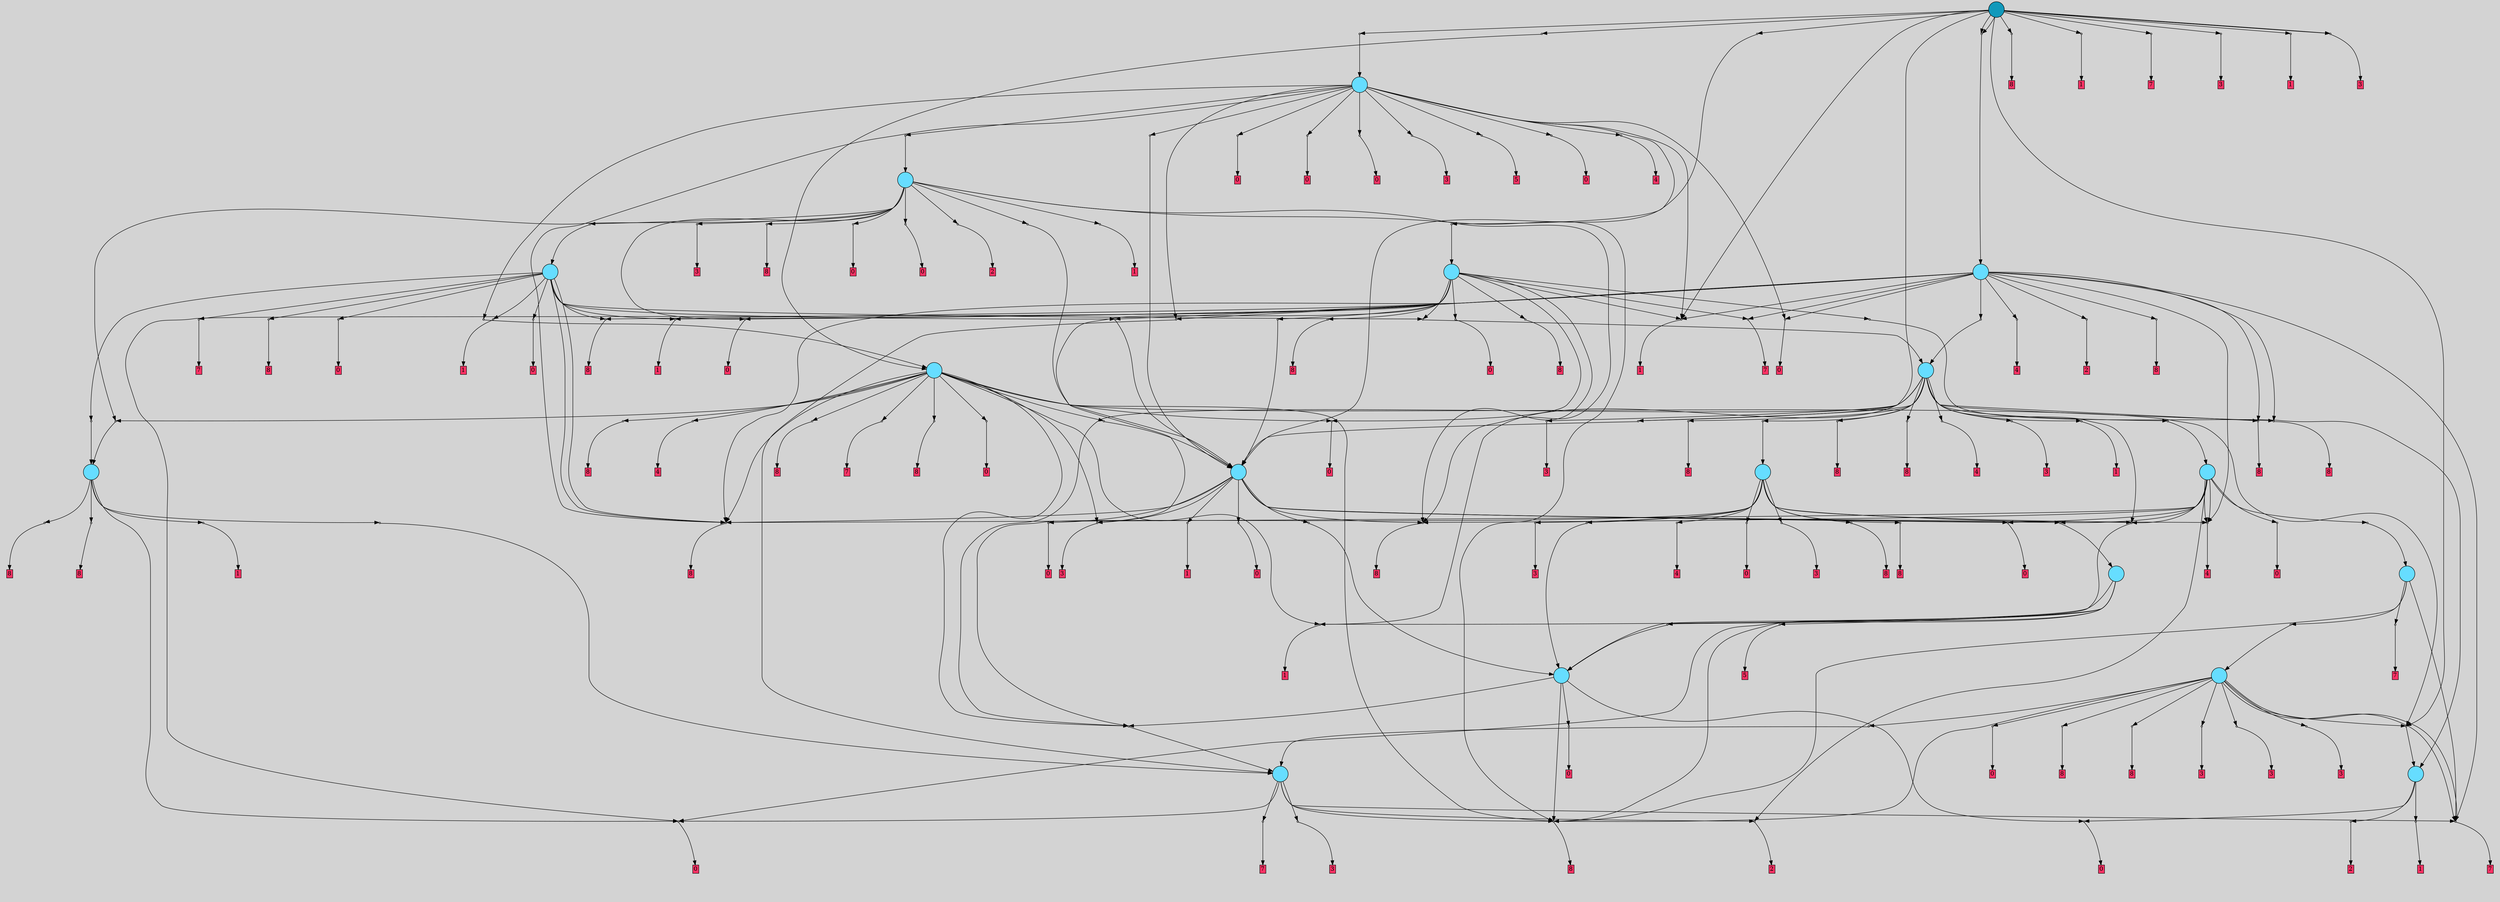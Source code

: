 // File exported with GEGELATI v1.3.1
// On the 2024-07-09 18:35:30
// With the MARL::MarlTPGGraphDotExporter
digraph{
	graph[pad = "0.212, 0.055" bgcolor = lightgray]
	node[shape=circle style = filled label = ""]
		T1 [fillcolor="#66ddff"]
		T22 [fillcolor="#66ddff"]
		T33 [fillcolor="#66ddff"]
		T37 [fillcolor="#66ddff"]
		T43 [fillcolor="#66ddff"]
		T48 [fillcolor="#66ddff"]
		T73 [fillcolor="#66ddff"]
		T82 [fillcolor="#66ddff"]
		T83 [fillcolor="#66ddff"]
		T89 [fillcolor="#66ddff"]
		T97 [fillcolor="#66ddff"]
		T110 [fillcolor="#66ddff"]
		T131 [fillcolor="#66ddff"]
		T141 [fillcolor="#66ddff"]
		T154 [fillcolor="#66ddff"]
		T157 [fillcolor="#66ddff"]
		T243 [fillcolor="#66ddff"]
		T278 [fillcolor="#1199bb"]
		P17124 [fillcolor="#cccccc" shape=point] //
		I17124 [shape=box style=invis label="2|3&2|7#1|4&#92;n1|5&4|2#0|3&#92;n4|5&2|3#2|3&#92;n7|1&3|3#3|2&#92;n6|5&3|2#4|4&#92;n5|0&1|3#4|0&#92;n7|2&4|7#1|2&#92;n"]
		P17124 -> I17124[style=invis]
		A11569 [fillcolor="#ff3366" shape=box margin=0.03 width=0 height=0 label="1"]
		T1 -> P17124 -> A11569
		P17125 [fillcolor="#cccccc" shape=point] //
		I17125 [shape=box style=invis label="0|2&2|4#3|5&#92;n0|7&2|0#1|5&#92;n6|2&4|0#0|5&#92;n0|2&1|2#1|4&#92;n4|5&0|4#0|6&#92;n5|7&3|2#4|7&#92;n0|7&4|0#3|2&#92;n"]
		P17125 -> I17125[style=invis]
		A11570 [fillcolor="#ff3366" shape=box margin=0.03 width=0 height=0 label="2"]
		T1 -> P17125 -> A11570
		P17126 [fillcolor="#cccccc" shape=point] //
		I17126 [shape=box style=invis label="1|2&3|2#1|2&#92;n4|5&3|6#2|3&#92;n6|7&2|6#0|4&#92;n"]
		P17126 -> I17126[style=invis]
		A11571 [fillcolor="#ff3366" shape=box margin=0.03 width=0 height=0 label="0"]
		T1 -> P17126 -> A11571
		P17127 [fillcolor="#cccccc" shape=point] //
		I17127 [shape=box style=invis label="2|0&2|7#2|2&#92;n1|5&3|7#0|2&#92;n4|6&3|7#1|6&#92;n"]
		P17127 -> I17127[style=invis]
		A11572 [fillcolor="#ff3366" shape=box margin=0.03 width=0 height=0 label="7"]
		T22 -> P17127 -> A11572
		P17128 [fillcolor="#cccccc" shape=point] //
		I17128 [shape=box style=invis label="1|5&3|7#0|2&#92;n2|0&2|7#2|2&#92;n3|2&0|6#4|6&#92;n4|6&3|7#1|6&#92;n"]
		P17128 -> I17128[style=invis]
		A11573 [fillcolor="#ff3366" shape=box margin=0.03 width=0 height=0 label="7"]
		T22 -> P17128 -> A11573
		P17129 [fillcolor="#cccccc" shape=point] //
		I17129 [shape=box style=invis label="0|2&2|5#2|4&#92;n4|4&1|4#4|0&#92;n7|1&2|2#0|6&#92;n8|1&1|3#4|1&#92;n2|1&1|1#3|6&#92;n6|2&1|5#3|1&#92;n"]
		P17129 -> I17129[style=invis]
		A11574 [fillcolor="#ff3366" shape=box margin=0.03 width=0 height=0 label="0"]
		T22 -> P17129 -> A11574
		P17130 [fillcolor="#cccccc" shape=point] //
		I17130 [shape=box style=invis label="1|0&3|4#1|1&#92;n"]
		P17130 -> I17130[style=invis]
		A11575 [fillcolor="#ff3366" shape=box margin=0.03 width=0 height=0 label="3"]
		T22 -> P17130 -> A11575
		P17131 [fillcolor="#cccccc" shape=point] //
		I17131 [shape=box style=invis label="7|0&2|1#4|2&#92;n5|7&2|0#1|5&#92;n3|1&0|5#3|6&#92;n5|4&2|7#1|1&#92;n3|1&1|4#4|5&#92;n8|1&2|4#2|7&#92;n1|2&0|7#0|4&#92;n"]
		P17131 -> I17131[style=invis]
		A11576 [fillcolor="#ff3366" shape=box margin=0.03 width=0 height=0 label="2"]
		T22 -> P17131 -> A11576
		P17132 [fillcolor="#cccccc" shape=point] //
		I17132 [shape=box style=invis label="2|4&3|2#2|4&#92;n2|6&2|5#1|7&#92;n0|1&3|5#3|7&#92;n7|5&1|3#0|4&#92;n8|3&2|4#0|2&#92;n8|0&4|7#2|6&#92;n2|4&0|2#4|5&#92;n4|0&4|2#3|0&#92;n0|0&0|3#4|1&#92;n"]
		P17132 -> I17132[style=invis]
		A11577 [fillcolor="#ff3366" shape=box margin=0.03 width=0 height=0 label="8"]
		T22 -> P17132 -> A11577
		T33 -> P17127
		P17133 [fillcolor="#cccccc" shape=point] //
		I17133 [shape=box style=invis label="0|0&3|4#2|1&#92;n6|1&3|1#3|2&#92;n6|3&1|7#3|7&#92;n"]
		P17133 -> I17133[style=invis]
		A11578 [fillcolor="#ff3366" shape=box margin=0.03 width=0 height=0 label="0"]
		T33 -> P17133 -> A11578
		P17134 [fillcolor="#cccccc" shape=point] //
		I17134 [shape=box style=invis label="2|4&3|2#2|4&#92;n2|6&2|5#1|7&#92;n3|5&1|2#1|7&#92;n8|3&2|4#0|2&#92;n8|0&4|7#2|6&#92;n7|5&1|3#0|4&#92;n2|4&0|2#4|5&#92;n4|0&4|2#3|0&#92;n0|0&1|3#4|1&#92;n"]
		P17134 -> I17134[style=invis]
		A11579 [fillcolor="#ff3366" shape=box margin=0.03 width=0 height=0 label="8"]
		T33 -> P17134 -> A11579
		P17135 [fillcolor="#cccccc" shape=point] //
		I17135 [shape=box style=invis label="2|4&3|2#2|4&#92;n2|6&2|5#1|7&#92;n3|0&0|4#4|5&#92;n0|1&3|5#3|7&#92;n2|4&0|2#4|5&#92;n4|7&3|4#2|3&#92;n8|0&4|7#2|6&#92;n4|0&4|2#3|0&#92;n6|3&2|4#0|2&#92;n"]
		P17135 -> I17135[style=invis]
		A11580 [fillcolor="#ff3366" shape=box margin=0.03 width=0 height=0 label="8"]
		T33 -> P17135 -> A11580
		P17136 [fillcolor="#cccccc" shape=point] //
		I17136 [shape=box style=invis label="0|7&3|0#4|5&#92;n8|1&1|7#3|6&#92;n4|5&2|4#1|7&#92;n5|2&2|2#2|7&#92;n1|3&0|1#2|5&#92;n7|2&3|7#4|2&#92;n3|5&4|3#2|2&#92;n1|1&2|3#2|4&#92;n7|0&2|6#2|1&#92;n"]
		P17136 -> I17136[style=invis]
		A11581 [fillcolor="#ff3366" shape=box margin=0.03 width=0 height=0 label="3"]
		T33 -> P17136 -> A11581
		T33 -> P17132
		P17137 [fillcolor="#cccccc" shape=point] //
		I17137 [shape=box style=invis label="6|1&0|4#0|6&#92;n4|0&4|6#2|3&#92;n"]
		P17137 -> I17137[style=invis]
		T33 -> P17137 -> T22
		P17138 [fillcolor="#cccccc" shape=point] //
		I17138 [shape=box style=invis label="3|5&3|4#3|7&#92;n5|0&3|1#2|5&#92;n3|4&0|1#1|1&#92;n7|7&2|4#2|4&#92;n"]
		P17138 -> I17138[style=invis]
		A11582 [fillcolor="#ff3366" shape=box margin=0.03 width=0 height=0 label="3"]
		T33 -> P17138 -> A11582
		P17139 [fillcolor="#cccccc" shape=point] //
		I17139 [shape=box style=invis label="1|0&3|4#2|1&#92;n"]
		P17139 -> I17139[style=invis]
		A11583 [fillcolor="#ff3366" shape=box margin=0.03 width=0 height=0 label="3"]
		T33 -> P17139 -> A11583
		T33 -> P17127
		P17140 [fillcolor="#cccccc" shape=point] //
		I17140 [shape=box style=invis label="0|0&2|2#2|7&#92;n"]
		P17140 -> I17140[style=invis]
		T33 -> P17140 -> T1
		P17141 [fillcolor="#cccccc" shape=point] //
		I17141 [shape=box style=invis label="2|5&4|0#2|0&#92;n"]
		P17141 -> I17141[style=invis]
		A11584 [fillcolor="#ff3366" shape=box margin=0.03 width=0 height=0 label="7"]
		T37 -> P17141 -> A11584
		P17142 [fillcolor="#cccccc" shape=point] //
		I17142 [shape=box style=invis label="3|4&4|3#1|4&#92;n1|0&0|3#1|2&#92;n3|4&4|3#2|1&#92;n"]
		P17142 -> I17142[style=invis]
		T37 -> P17142 -> T33
		T37 -> P17127
		T37 -> P17132
		P17143 [fillcolor="#cccccc" shape=point] //
		I17143 [shape=box style=invis label="5|6&3|3#3|1&#92;n6|0&4|4#4|7&#92;n"]
		P17143 -> I17143[style=invis]
		A11585 [fillcolor="#ff3366" shape=box margin=0.03 width=0 height=0 label="0"]
		T43 -> P17143 -> A11585
		T43 -> P17132
		T43 -> P17126
		P17144 [fillcolor="#cccccc" shape=point] //
		I17144 [shape=box style=invis label="2|0&4|6#2|3&#92;n6|1&0|4#0|6&#92;n"]
		P17144 -> I17144[style=invis]
		T43 -> P17144 -> T22
		T48 -> P17129
		P17145 [fillcolor="#cccccc" shape=point] //
		I17145 [shape=box style=invis label="2|6&2|5#1|7&#92;n2|4&3|2#2|4&#92;n0|1&3|5#3|7&#92;n8|4&2|4#1|1&#92;n8|3&2|4#0|2&#92;n7|5&1|3#0|4&#92;n8|0&4|7#2|6&#92;n7|4&0|2#4|3&#92;n4|0&4|2#3|0&#92;n0|0&0|3#4|1&#92;n"]
		P17145 -> I17145[style=invis]
		A11586 [fillcolor="#ff3366" shape=box margin=0.03 width=0 height=0 label="1"]
		T48 -> P17145 -> A11586
		P17146 [fillcolor="#cccccc" shape=point] //
		I17146 [shape=box style=invis label="6|1&0|4#0|6&#92;n2|0&4|6#2|3&#92;n3|7&3|6#1|5&#92;n"]
		P17146 -> I17146[style=invis]
		T48 -> P17146 -> T22
		P17147 [fillcolor="#cccccc" shape=point] //
		I17147 [shape=box style=invis label="2|4&3|2#2|4&#92;n2|6&0|5#1|7&#92;n0|1&3|5#3|7&#92;n8|3&2|4#0|2&#92;n4|0&4|2#3|0&#92;n7|3&1|0#0|2&#92;n2|4&0|2#4|5&#92;n8|0&4|7#2|6&#92;n0|0&0|3#4|1&#92;n"]
		P17147 -> I17147[style=invis]
		A11587 [fillcolor="#ff3366" shape=box margin=0.03 width=0 height=0 label="8"]
		T48 -> P17147 -> A11587
		P17148 [fillcolor="#cccccc" shape=point] //
		I17148 [shape=box style=invis label="8|3&2|4#0|6&#92;n0|1&3|5#3|7&#92;n7|5&1|3#0|4&#92;n2|6&2|5#1|7&#92;n8|0&4|7#2|6&#92;n2|4&0|2#4|5&#92;n4|0&4|2#3|0&#92;n0|0&0|3#4|1&#92;n"]
		P17148 -> I17148[style=invis]
		A11588 [fillcolor="#ff3366" shape=box margin=0.03 width=0 height=0 label="8"]
		T48 -> P17148 -> A11588
		T73 -> P17129
		P17149 [fillcolor="#cccccc" shape=point] //
		I17149 [shape=box style=invis label="2|4&3|2#2|4&#92;n2|6&2|5#1|7&#92;n0|1&3|5#3|7&#92;n8|4&2|4#1|1&#92;n8|3&2|4#0|2&#92;n7|5&1|3#0|4&#92;n8|0&4|7#2|6&#92;n7|4&0|2#4|5&#92;n4|0&4|2#3|0&#92;n0|0&0|3#4|1&#92;n"]
		P17149 -> I17149[style=invis]
		A11589 [fillcolor="#ff3366" shape=box margin=0.03 width=0 height=0 label="1"]
		T73 -> P17149 -> A11589
		P17150 [fillcolor="#cccccc" shape=point] //
		I17150 [shape=box style=invis label="0|5&4|0#3|6&#92;n8|1&0|1#2|4&#92;n0|5&2|2#2|0&#92;n"]
		P17150 -> I17150[style=invis]
		A11590 [fillcolor="#ff3366" shape=box margin=0.03 width=0 height=0 label="5"]
		T73 -> P17150 -> A11590
		P17151 [fillcolor="#cccccc" shape=point] //
		I17151 [shape=box style=invis label="0|4&4|3#1|4&#92;n2|6&0|6#2|0&#92;n7|1&4|1#2|4&#92;n1|0&0|3#2|2&#92;n"]
		P17151 -> I17151[style=invis]
		T73 -> P17151 -> T43
		T73 -> P17132
		P17152 [fillcolor="#cccccc" shape=point] //
		I17152 [shape=box style=invis label="0|0&0|3#3|2&#92;n0|4&4|3#1|4&#92;n"]
		P17152 -> I17152[style=invis]
		T82 -> P17152 -> T43
		P17153 [fillcolor="#cccccc" shape=point] //
		I17153 [shape=box style=invis label="0|0&1|7#2|7&#92;n"]
		P17153 -> I17153[style=invis]
		A11591 [fillcolor="#ff3366" shape=box margin=0.03 width=0 height=0 label="3"]
		T82 -> P17153 -> A11591
		P17154 [fillcolor="#cccccc" shape=point] //
		I17154 [shape=box style=invis label="8|0&4|7#2|6&#92;n0|1&3|5#3|7&#92;n7|5&1|3#0|4&#92;n8|3&2|4#0|4&#92;n2|4&0|2#4|5&#92;n2|6&2|5#1|7&#92;n4|0&4|2#3|0&#92;n"]
		P17154 -> I17154[style=invis]
		A11592 [fillcolor="#ff3366" shape=box margin=0.03 width=0 height=0 label="1"]
		T82 -> P17154 -> A11592
		P17155 [fillcolor="#cccccc" shape=point] //
		I17155 [shape=box style=invis label="5|7&3|5#0|5&#92;n0|6&0|4#1|4&#92;n2|5&2|5#4|7&#92;n7|1&2|5#4|6&#92;n5|4&0|0#2|4&#92;n0|5&2|0#4|7&#92;n"]
		P17155 -> I17155[style=invis]
		A11593 [fillcolor="#ff3366" shape=box margin=0.03 width=0 height=0 label="4"]
		T82 -> P17155 -> A11593
		P17156 [fillcolor="#cccccc" shape=point] //
		I17156 [shape=box style=invis label="2|4&3|2#2|4&#92;n8|0&0|3#4|1&#92;n8|3&2|4#0|2&#92;n7|5&1|3#0|1&#92;n0|1&3|5#3|7&#92;n8|0&4|7#2|6&#92;n4|4&3|3#2|2&#92;n2|4&0|2#4|5&#92;n2|6&2|5#1|7&#92;n"]
		P17156 -> I17156[style=invis]
		T82 -> P17156 -> T73
		P17157 [fillcolor="#cccccc" shape=point] //
		I17157 [shape=box style=invis label="2|4&3|2#2|4&#92;n2|6&2|5#1|7&#92;n8|3&2|4#0|2&#92;n7|5&1|3#0|4&#92;n0|1&3|5#3|7&#92;n2|4&0|2#4|5&#92;n8|0&4|7#2|6&#92;n4|2&4|2#3|0&#92;n8|0&0|3#4|1&#92;n"]
		P17157 -> I17157[style=invis]
		A11594 [fillcolor="#ff3366" shape=box margin=0.03 width=0 height=0 label="8"]
		T82 -> P17157 -> A11594
		P17158 [fillcolor="#cccccc" shape=point] //
		I17158 [shape=box style=invis label="7|0&0|7#3|5&#92;n7|2&2|4#3|5&#92;n"]
		P17158 -> I17158[style=invis]
		A11595 [fillcolor="#ff3366" shape=box margin=0.03 width=0 height=0 label="0"]
		T82 -> P17158 -> A11595
		P17159 [fillcolor="#cccccc" shape=point] //
		I17159 [shape=box style=invis label="6|1&3|2#4|7&#92;n6|3&2|5#4|4&#92;n6|1&1|4#1|0&#92;n7|0&2|0#2|1&#92;n"]
		P17159 -> I17159[style=invis]
		A11596 [fillcolor="#ff3366" shape=box margin=0.03 width=0 height=0 label="0"]
		T82 -> P17159 -> A11596
		P17160 [fillcolor="#cccccc" shape=point] //
		I17160 [shape=box style=invis label="2|4&3|2#2|4&#92;n2|6&2|5#1|7&#92;n8|3&2|4#0|2&#92;n7|5&1|3#0|4&#92;n0|1&3|5#3|7&#92;n8|0&4|7#2|6&#92;n4|4&3|3#2|2&#92;n2|4&0|2#4|5&#92;n4|0&4|2#3|0&#92;n8|0&0|3#4|1&#92;n"]
		P17160 -> I17160[style=invis]
		A11597 [fillcolor="#ff3366" shape=box margin=0.03 width=0 height=0 label="8"]
		T82 -> P17160 -> A11597
		P17161 [fillcolor="#cccccc" shape=point] //
		I17161 [shape=box style=invis label="2|3&4|1#4|6&#92;n4|2&3|6#1|5&#92;n3|3&3|4#1|0&#92;n0|1&1|3#0|2&#92;n4|0&3|4#2|3&#92;n"]
		P17161 -> I17161[style=invis]
		A11598 [fillcolor="#ff3366" shape=box margin=0.03 width=0 height=0 label="0"]
		T82 -> P17161 -> A11598
		P17162 [fillcolor="#cccccc" shape=point] //
		I17162 [shape=box style=invis label="0|4&4|3#1|4&#92;n7|1&4|1#2|4&#92;n1|0&0|3#3|2&#92;n"]
		P17162 -> I17162[style=invis]
		T83 -> P17162 -> T43
		T83 -> P17160
		T83 -> P17155
		T83 -> P17155
		T83 -> P17156
		T83 -> P17157
		P17163 [fillcolor="#cccccc" shape=point] //
		I17163 [shape=box style=invis label="0|2&0|1#0|4&#92;n5|0&2|2#0|0&#92;n"]
		P17163 -> I17163[style=invis]
		A11599 [fillcolor="#ff3366" shape=box margin=0.03 width=0 height=0 label="0"]
		T83 -> P17163 -> A11599
		T83 -> P17159
		P17164 [fillcolor="#cccccc" shape=point] //
		I17164 [shape=box style=invis label="2|4&3|2#2|4&#92;n8|0&4|7#2|6&#92;n3|0&0|4#4|5&#92;n0|1&3|5#3|3&#92;n2|4&0|2#4|5&#92;n4|7&3|4#2|3&#92;n2|6&2|5#1|7&#92;n4|0&4|2#3|0&#92;n6|3&2|4#0|2&#92;n"]
		P17164 -> I17164[style=invis]
		T83 -> P17164 -> T37
		T83 -> P17131
		P17165 [fillcolor="#cccccc" shape=point] //
		I17165 [shape=box style=invis label="1|0&0|3#3|2&#92;n1|1&4|1#2|4&#92;n0|4&4|3#1|4&#92;n"]
		P17165 -> I17165[style=invis]
		T89 -> P17165 -> T43
		P17166 [fillcolor="#cccccc" shape=point] //
		I17166 [shape=box style=invis label="2|4&3|2#2|4&#92;n2|6&2|5#1|7&#92;n8|3&1|4#0|2&#92;n7|5&1|3#0|4&#92;n0|1&3|5#3|7&#92;n2|4&0|2#4|5&#92;n4|4&3|3#2|2&#92;n8|0&4|7#2|6&#92;n4|0&4|2#3|0&#92;n"]
		P17166 -> I17166[style=invis]
		A11600 [fillcolor="#ff3366" shape=box margin=0.03 width=0 height=0 label="8"]
		T89 -> P17166 -> A11600
		P17167 [fillcolor="#cccccc" shape=point] //
		I17167 [shape=box style=invis label="7|7&2|0#0|3&#92;n7|4&3|5#3|3&#92;n4|7&1|5#3|5&#92;n2|0&2|5#0|4&#92;n1|2&1|2#2|4&#92;n7|6&4|7#3|3&#92;n"]
		P17167 -> I17167[style=invis]
		A11601 [fillcolor="#ff3366" shape=box margin=0.03 width=0 height=0 label="3"]
		T89 -> P17167 -> A11601
		P17168 [fillcolor="#cccccc" shape=point] //
		I17168 [shape=box style=invis label="5|4&0|0#2|4&#92;n0|6&0|4#1|4&#92;n2|5&2|5#4|7&#92;n3|7&3|7#1|4&#92;n5|0&3|5#0|5&#92;n0|5&2|0#4|7&#92;n"]
		P17168 -> I17168[style=invis]
		A11602 [fillcolor="#ff3366" shape=box margin=0.03 width=0 height=0 label="4"]
		T89 -> P17168 -> A11602
		P17169 [fillcolor="#cccccc" shape=point] //
		I17169 [shape=box style=invis label="8|0&0|1#4|6&#92;n8|3&2|0#2|7&#92;n6|4&1|1#4|3&#92;n"]
		P17169 -> I17169[style=invis]
		A11603 [fillcolor="#ff3366" shape=box margin=0.03 width=0 height=0 label="0"]
		T89 -> P17169 -> A11603
		T89 -> P17162
		T89 -> P17144
		P17170 [fillcolor="#cccccc" shape=point] //
		I17170 [shape=box style=invis label="0|2&2|5#2|4&#92;n8|1&1|3#4|1&#92;n8|4&2|7#1|5&#92;n1|1&4|4#3|4&#92;n3|0&3|7#2|7&#92;n1|2&1|5#3|1&#92;n"]
		P17170 -> I17170[style=invis]
		A11604 [fillcolor="#ff3366" shape=box margin=0.03 width=0 height=0 label="3"]
		T89 -> P17170 -> A11604
		T89 -> P17156
		P17171 [fillcolor="#cccccc" shape=point] //
		I17171 [shape=box style=invis label="2|4&3|2#2|4&#92;n2|6&2|5#1|7&#92;n8|3&2|4#0|2&#92;n0|1&3|7#4|6&#92;n2|4&0|2#4|5&#92;n8|0&1|7#2|6&#92;n4|4&3|3#2|2&#92;n0|1&3|5#3|7&#92;n4|0&4|2#3|0&#92;n8|0&0|3#4|1&#92;n"]
		P17171 -> I17171[style=invis]
		A11605 [fillcolor="#ff3366" shape=box margin=0.03 width=0 height=0 label="8"]
		T89 -> P17171 -> A11605
		T97 -> P17160
		T97 -> P17153
		P17172 [fillcolor="#cccccc" shape=point] //
		I17172 [shape=box style=invis label="2|4&0|2#4|5&#92;n8|6&3|3#1|5&#92;n2|6&2|5#1|0&#92;n7|5&1|3#0|4&#92;n0|1&3|5#3|7&#92;n8|0&4|7#2|6&#92;n4|0&4|2#3|0&#92;n0|0&0|3#4|2&#92;n"]
		P17172 -> I17172[style=invis]
		A11606 [fillcolor="#ff3366" shape=box margin=0.03 width=0 height=0 label="8"]
		T97 -> P17172 -> A11606
		P17173 [fillcolor="#cccccc" shape=point] //
		I17173 [shape=box style=invis label="7|7&2|5#4|6&#92;n1|0&0|4#1|6&#92;n5|4&0|0#2|4&#92;n"]
		P17173 -> I17173[style=invis]
		A11607 [fillcolor="#ff3366" shape=box margin=0.03 width=0 height=0 label="7"]
		T97 -> P17173 -> A11607
		P17174 [fillcolor="#cccccc" shape=point] //
		I17174 [shape=box style=invis label="2|4&3|3#2|4&#92;n2|6&2|5#1|7&#92;n7|4&3|1#3|5&#92;n8|3&2|4#0|2&#92;n0|1&3|5#3|7&#92;n7|5&1|3#0|4&#92;n2|4&0|2#4|5&#92;n8|0&4|7#2|6&#92;n4|2&4|2#3|0&#92;n8|0&0|3#4|1&#92;n"]
		P17174 -> I17174[style=invis]
		A11608 [fillcolor="#ff3366" shape=box margin=0.03 width=0 height=0 label="8"]
		T97 -> P17174 -> A11608
		P17175 [fillcolor="#cccccc" shape=point] //
		I17175 [shape=box style=invis label="5|6&0|7#4|7&#92;n5|0&4|2#0|6&#92;n5|0&3|3#4|7&#92;n3|2&4|6#4|7&#92;n"]
		P17175 -> I17175[style=invis]
		A11609 [fillcolor="#ff3366" shape=box margin=0.03 width=0 height=0 label="0"]
		T97 -> P17175 -> A11609
		P17176 [fillcolor="#cccccc" shape=point] //
		I17176 [shape=box style=invis label="7|0&2|0#2|1&#92;n6|3&2|5#4|4&#92;n6|1&1|4#1|0&#92;n6|1&3|2#4|7&#92;n5|7&0|0#3|7&#92;n"]
		P17176 -> I17176[style=invis]
		A11610 [fillcolor="#ff3366" shape=box margin=0.03 width=0 height=0 label="0"]
		T97 -> P17176 -> A11610
		P17177 [fillcolor="#cccccc" shape=point] //
		I17177 [shape=box style=invis label="2|4&3|2#2|4&#92;n4|7&3|7#2|7&#92;n4|0&4|2#3|0&#92;n8|0&4|7#2|6&#92;n8|3&3|7#0|2&#92;n8|4&2|5#3|1&#92;n2|6&2|5#1|7&#92;n0|0&0|3#4|1&#92;n"]
		P17177 -> I17177[style=invis]
		T97 -> P17177 -> T82
		P17178 [fillcolor="#cccccc" shape=point] //
		I17178 [shape=box style=invis label="8|5&2|0#0|7&#92;n2|4&3|2#2|0&#92;n0|1&3|7#2|7&#92;n8|5&4|7#2|6&#92;n8|3&2|6#0|2&#92;n8|0&0|0#0|2&#92;n6|7&3|5#0|2&#92;n4|0&4|2#3|0&#92;n7|5&1|3#0|7&#92;n"]
		P17178 -> I17178[style=invis]
		A11611 [fillcolor="#ff3366" shape=box margin=0.03 width=0 height=0 label="8"]
		T97 -> P17178 -> A11611
		P17179 [fillcolor="#cccccc" shape=point] //
		I17179 [shape=box style=invis label="5|7&3|5#0|5&#92;n0|6&0|4#1|4&#92;n0|0&2|7#3|1&#92;n2|5&2|5#4|7&#92;n0|5&2|0#4|7&#92;n5|4&0|0#2|4&#92;n7|1&2|5#4|6&#92;n"]
		P17179 -> I17179[style=invis]
		A11612 [fillcolor="#ff3366" shape=box margin=0.03 width=0 height=0 label="4"]
		T97 -> P17179 -> A11612
		T97 -> P17132
		T97 -> P17149
		P17180 [fillcolor="#cccccc" shape=point] //
		I17180 [shape=box style=invis label="0|6&4|4#0|0&#92;n6|0&2|1#2|4&#92;n5|3&3|5#0|5&#92;n6|7&3|1#1|3&#92;n0|6&0|4#1|2&#92;n7|6&2|5#4|6&#92;n5|4&0|0#2|4&#92;n"]
		P17180 -> I17180[style=invis]
		T97 -> P17180 -> T48
		T97 -> P17144
		T97 -> P17140
		P17181 [fillcolor="#cccccc" shape=point] //
		I17181 [shape=box style=invis label="2|6&2|5#1|7&#92;n2|2&1|3#2|6&#92;n8|3&2|4#0|2&#92;n3|0&4|7#2|6&#92;n0|1&3|5#3|7&#92;n7|3&1|3#0|4&#92;n4|4&3|3#2|2&#92;n2|4&3|2#2|4&#92;n8|0&0|3#4|1&#92;n"]
		P17181 -> I17181[style=invis]
		A11613 [fillcolor="#ff3366" shape=box margin=0.03 width=0 height=0 label="8"]
		T110 -> P17181 -> A11613
		P17182 [fillcolor="#cccccc" shape=point] //
		I17182 [shape=box style=invis label="7|0&1|7#2|7&#92;n"]
		P17182 -> I17182[style=invis]
		A11614 [fillcolor="#ff3366" shape=box margin=0.03 width=0 height=0 label="3"]
		T110 -> P17182 -> A11614
		P17183 [fillcolor="#cccccc" shape=point] //
		I17183 [shape=box style=invis label="2|4&0|2#4|5&#92;n0|1&3|5#3|7&#92;n7|5&1|3#0|4&#92;n8|2&2|4#0|2&#92;n2|6&2|5#1|7&#92;n8|0&4|7#2|6&#92;n4|0&4|2#3|0&#92;n0|0&0|3#4|2&#92;n"]
		P17183 -> I17183[style=invis]
		A11615 [fillcolor="#ff3366" shape=box margin=0.03 width=0 height=0 label="8"]
		T110 -> P17183 -> A11615
		P17184 [fillcolor="#cccccc" shape=point] //
		I17184 [shape=box style=invis label="2|4&3|2#2|4&#92;n4|7&3|7#2|7&#92;n4|0&4|2#3|0&#92;n8|3&3|7#0|2&#92;n7|6&1|3#0|4&#92;n8|0&4|7#2|6&#92;n8|4&4|5#3|1&#92;n2|6&2|5#1|7&#92;n0|0&0|3#4|1&#92;n"]
		P17184 -> I17184[style=invis]
		T110 -> P17184 -> T82
		P17185 [fillcolor="#cccccc" shape=point] //
		I17185 [shape=box style=invis label="8|5&2|0#0|7&#92;n0|1&3|7#2|7&#92;n2|4&3|2#2|0&#92;n0|2&1|1#1|3&#92;n8|5&4|7#2|6&#92;n8|3&2|6#0|2&#92;n8|0&0|0#0|2&#92;n6|7&3|5#0|2&#92;n4|3&4|2#3|0&#92;n7|5&1|3#0|7&#92;n"]
		P17185 -> I17185[style=invis]
		A11616 [fillcolor="#ff3366" shape=box margin=0.03 width=0 height=0 label="8"]
		T110 -> P17185 -> A11616
		P17186 [fillcolor="#cccccc" shape=point] //
		I17186 [shape=box style=invis label="5|7&3|5#0|5&#92;n0|6&0|4#1|4&#92;n0|0&1|7#3|1&#92;n7|1&2|5#4|6&#92;n0|5&2|0#4|7&#92;n5|4&0|0#2|4&#92;n2|5&2|5#4|7&#92;n"]
		P17186 -> I17186[style=invis]
		T110 -> P17186 -> T89
		P17187 [fillcolor="#cccccc" shape=point] //
		I17187 [shape=box style=invis label="2|4&3|2#2|4&#92;n0|1&3|5#3|7&#92;n8|3&0|4#0|2&#92;n8|0&4|7#2|6&#92;n7|4&4|1#0|1&#92;n2|4&0|2#4|5&#92;n7|5&1|3#0|4&#92;n4|0&4|2#3|0&#92;n1|4&2|0#0|0&#92;n0|0&0|3#4|1&#92;n"]
		P17187 -> I17187[style=invis]
		A11617 [fillcolor="#ff3366" shape=box margin=0.03 width=0 height=0 label="8"]
		T110 -> P17187 -> A11617
		T110 -> P17149
		P17188 [fillcolor="#cccccc" shape=point] //
		I17188 [shape=box style=invis label="0|6&4|4#0|0&#92;n6|0&2|1#2|4&#92;n5|3&3|5#0|5&#92;n0|6&0|4#1|2&#92;n7|6&2|5#4|6&#92;n5|4&0|0#2|4&#92;n"]
		P17188 -> I17188[style=invis]
		T110 -> P17188 -> T83
		P17189 [fillcolor="#cccccc" shape=point] //
		I17189 [shape=box style=invis label="0|2&4|6#3|3&#92;n5|4&2|1#1|3&#92;n0|4&3|5#3|7&#92;n4|0&2|6#2|2&#92;n8|3&2|0#2|1&#92;n0|6&0|6#0|2&#92;n3|2&0|2#4|5&#92;n5|6&0|5#3|1&#92;n5|1&2|4#0|6&#92;n"]
		P17189 -> I17189[style=invis]
		A11618 [fillcolor="#ff3366" shape=box margin=0.03 width=0 height=0 label="8"]
		T110 -> P17189 -> A11618
		T110 -> P17144
		P17190 [fillcolor="#cccccc" shape=point] //
		I17190 [shape=box style=invis label="0|6&0|4#1|4&#92;n2|0&1|4#4|3&#92;n8|1&2|7#2|5&#92;n5|7&0|6#3|5&#92;n"]
		P17190 -> I17190[style=invis]
		A11619 [fillcolor="#ff3366" shape=box margin=0.03 width=0 height=0 label="4"]
		T110 -> P17190 -> A11619
		P17191 [fillcolor="#cccccc" shape=point] //
		I17191 [shape=box style=invis label="1|2&1|2#2|4&#92;n0|0&3|3#4|2&#92;n7|4&3|5#3|3&#92;n7|6&4|7#3|3&#92;n2|7&2|0#0|3&#92;n4|7&1|5#3|5&#92;n"]
		P17191 -> I17191[style=invis]
		A11620 [fillcolor="#ff3366" shape=box margin=0.03 width=0 height=0 label="3"]
		T110 -> P17191 -> A11620
		T110 -> P17162
		P17192 [fillcolor="#cccccc" shape=point] //
		I17192 [shape=box style=invis label="5|4&0|2#2|4&#92;n1|0&0|4#1|6&#92;n"]
		P17192 -> I17192[style=invis]
		A11621 [fillcolor="#ff3366" shape=box margin=0.03 width=0 height=0 label="1"]
		T110 -> P17192 -> A11621
		T131 -> P17160
		P17193 [fillcolor="#cccccc" shape=point] //
		I17193 [shape=box style=invis label="4|0&4|2#3|0&#92;n0|0&0|3#4|2&#92;n2|6&0|5#1|0&#92;n7|5&1|3#0|4&#92;n0|1&3|5#3|7&#92;n2|0&4|7#2|6&#92;n2|4&0|2#4|5&#92;n3|4&1|6#0|6&#92;n"]
		P17193 -> I17193[style=invis]
		A11622 [fillcolor="#ff3366" shape=box margin=0.03 width=0 height=0 label="8"]
		T131 -> P17193 -> A11622
		P17194 [fillcolor="#cccccc" shape=point] //
		I17194 [shape=box style=invis label="5|4&0|0#2|0&#92;n1|0&0|4#1|6&#92;n"]
		P17194 -> I17194[style=invis]
		A11623 [fillcolor="#ff3366" shape=box margin=0.03 width=0 height=0 label="7"]
		T131 -> P17194 -> A11623
		P17195 [fillcolor="#cccccc" shape=point] //
		I17195 [shape=box style=invis label="0|1&3|5#3|7&#92;n8|3&0|7#0|5&#92;n7|5&0|3#0|4&#92;n2|4&0|2#3|5&#92;n4|2&1|6#2|5&#92;n8|5&0|5#3|1&#92;n7|4&3|1#3|5&#92;n8|0&0|3#2|1&#92;n"]
		P17195 -> I17195[style=invis]
		A11624 [fillcolor="#ff3366" shape=box margin=0.03 width=0 height=0 label="8"]
		T131 -> P17195 -> A11624
		P17196 [fillcolor="#cccccc" shape=point] //
		I17196 [shape=box style=invis label="7|0&2|0#2|1&#92;n6|3&2|5#4|4&#92;n6|2&1|4#1|0&#92;n7|3&3|5#3|6&#92;n6|1&3|2#4|7&#92;n"]
		P17196 -> I17196[style=invis]
		A11625 [fillcolor="#ff3366" shape=box margin=0.03 width=0 height=0 label="0"]
		T131 -> P17196 -> A11625
		P17197 [fillcolor="#cccccc" shape=point] //
		I17197 [shape=box style=invis label="2|4&3|2#2|4&#92;n4|7&3|7#2|7&#92;n4|0&4|2#3|0&#92;n8|0&4|7#2|6&#92;n2|6&2|5#1|7&#92;n4|7&1|1#3|0&#92;n8|4&2|5#3|1&#92;n8|3&3|7#0|2&#92;n0|0&0|3#4|5&#92;n"]
		P17197 -> I17197[style=invis]
		T131 -> P17197 -> T82
		P17198 [fillcolor="#cccccc" shape=point] //
		I17198 [shape=box style=invis label="4|2&0|4#1|1&#92;n2|4&3|2#2|4&#92;n2|6&2|5#1|7&#92;n4|7&0|4#4|4&#92;n7|5&3|3#0|4&#92;n0|7&1|2#3|5&#92;n7|4&0|2#4|5&#92;n4|0&4|2#3|0&#92;n8|0&1|7#0|6&#92;n8|3&2|4#0|2&#92;n"]
		P17198 -> I17198[style=invis]
		A11626 [fillcolor="#ff3366" shape=box margin=0.03 width=0 height=0 label="1"]
		T131 -> P17198 -> A11626
		P17199 [fillcolor="#cccccc" shape=point] //
		I17199 [shape=box style=invis label="1|6&1|1#2|7&#92;n6|1&3|4#0|6&#92;n2|0&4|6#2|3&#92;n"]
		P17199 -> I17199[style=invis]
		T131 -> P17199 -> T110
		P17200 [fillcolor="#cccccc" shape=point] //
		I17200 [shape=box style=invis label="4|7&4|5#3|0&#92;n4|4&0|4#4|0&#92;n0|0&2|5#2|4&#92;n1|7&1|3#2|4&#92;n6|2&0|5#3|1&#92;n"]
		P17200 -> I17200[style=invis]
		A11627 [fillcolor="#ff3366" shape=box margin=0.03 width=0 height=0 label="0"]
		T131 -> P17200 -> A11627
		P17201 [fillcolor="#cccccc" shape=point] //
		I17201 [shape=box style=invis label="4|2&0|4#2|1&#92;n2|4&3|2#2|4&#92;n2|6&2|5#1|7&#92;n4|7&0|4#4|4&#92;n7|5&3|3#0|4&#92;n0|7&1|2#3|5&#92;n4|0&4|2#3|0&#92;n7|4&0|2#4|5&#92;n8|0&1|7#0|6&#92;n8|3&2|4#0|2&#92;n"]
		P17201 -> I17201[style=invis]
		A11628 [fillcolor="#ff3366" shape=box margin=0.03 width=0 height=0 label="1"]
		T131 -> P17201 -> A11628
		P17202 [fillcolor="#cccccc" shape=point] //
		I17202 [shape=box style=invis label="0|6&4|4#0|0&#92;n4|2&4|0#4|3&#92;n6|0&2|1#2|4&#92;n5|3&3|5#0|5&#92;n7|6&1|5#4|6&#92;n0|6&0|4#1|2&#92;n6|7&3|1#1|3&#92;n"]
		P17202 -> I17202[style=invis]
		T131 -> P17202 -> T48
		T131 -> P17160
		P17203 [fillcolor="#cccccc" shape=point] //
		I17203 [shape=box style=invis label="2|4&3|2#2|4&#92;n2|6&2|5#1|7&#92;n4|1&2|2#4|7&#92;n4|7&3|3#2|2&#92;n0|1&3|5#3|7&#92;n8|0&4|7#2|6&#92;n8|3&2|4#0|2&#92;n2|4&0|2#4|5&#92;n4|0&4|2#3|0&#92;n8|0&0|3#4|1&#92;n"]
		P17203 -> I17203[style=invis]
		A11629 [fillcolor="#ff3366" shape=box margin=0.03 width=0 height=0 label="8"]
		T141 -> P17203 -> A11629
		T141 -> P17153
		T141 -> P17193
		P17204 [fillcolor="#cccccc" shape=point] //
		I17204 [shape=box style=invis label="5|6&0|7#4|7&#92;n5|0&3|3#4|7&#92;n5|0&4|2#0|6&#92;n3|2&3|6#4|7&#92;n"]
		P17204 -> I17204[style=invis]
		A11630 [fillcolor="#ff3366" shape=box margin=0.03 width=0 height=0 label="0"]
		T141 -> P17204 -> A11630
		T141 -> P17176
		P17205 [fillcolor="#cccccc" shape=point] //
		I17205 [shape=box style=invis label="2|4&3|2#2|4&#92;n4|7&3|7#2|7&#92;n4|7&1|1#3|0&#92;n8|0&4|7#2|6&#92;n2|6&2|5#1|7&#92;n4|0&4|2#3|4&#92;n8|4&2|5#3|1&#92;n8|3&3|7#0|2&#92;n0|0&0|3#4|5&#92;n2|4&0|1#0|3&#92;n"]
		P17205 -> I17205[style=invis]
		T141 -> P17205 -> T82
		T141 -> P17201
		T141 -> P17199
		P17206 [fillcolor="#cccccc" shape=point] //
		I17206 [shape=box style=invis label="0|0&2|2#2|7&#92;n4|6&3|1#3|0&#92;n"]
		P17206 -> I17206[style=invis]
		T141 -> P17206 -> T1
		P17207 [fillcolor="#cccccc" shape=point] //
		I17207 [shape=box style=invis label="5|2&0|1#0|4&#92;n7|0&2|2#0|0&#92;n"]
		P17207 -> I17207[style=invis]
		A11631 [fillcolor="#ff3366" shape=box margin=0.03 width=0 height=0 label="0"]
		T141 -> P17207 -> A11631
		T141 -> P17129
		T141 -> P17157
		P17208 [fillcolor="#cccccc" shape=point] //
		I17208 [shape=box style=invis label="5|0&0|4#1|6&#92;n5|0&4|2#2|4&#92;n5|4&0|0#2|4&#92;n"]
		P17208 -> I17208[style=invis]
		A11632 [fillcolor="#ff3366" shape=box margin=0.03 width=0 height=0 label="7"]
		T141 -> P17208 -> A11632
		P17209 [fillcolor="#cccccc" shape=point] //
		I17209 [shape=box style=invis label="7|5&0|3#0|4&#92;n7|3&3|3#3|0&#92;n1|3&2|5#2|7&#92;n1|4&3|5#3|7&#92;n0|5&0|5#3|1&#92;n2|4&0|2#3|5&#92;n8|3&0|7#0|5&#92;n7|4&3|1#3|5&#92;n8|0&0|3#2|1&#92;n"]
		P17209 -> I17209[style=invis]
		A11633 [fillcolor="#ff3366" shape=box margin=0.03 width=0 height=0 label="8"]
		T141 -> P17209 -> A11633
		P17210 [fillcolor="#cccccc" shape=point] //
		I17210 [shape=box style=invis label="6|6&1|5#2|0&#92;n4|2&4|4#2|1&#92;n7|5&3|3#0|4&#92;n2|6&2|5#1|7&#92;n8|3&1|4#0|2&#92;n7|7&1|5#4|5&#92;n6|7&0|4#3|6&#92;n8|0&1|6#0|6&#92;n2|4&3|4#2|4&#92;n"]
		P17210 -> I17210[style=invis]
		A11634 [fillcolor="#ff3366" shape=box margin=0.03 width=0 height=0 label="1"]
		T141 -> P17210 -> A11634
		P17211 [fillcolor="#cccccc" shape=point] //
		I17211 [shape=box style=invis label="6|0&1|7#4|6&#92;n5|7&1|7#2|7&#92;n"]
		P17211 -> I17211[style=invis]
		A11635 [fillcolor="#ff3366" shape=box margin=0.03 width=0 height=0 label="3"]
		T154 -> P17211 -> A11635
		P17212 [fillcolor="#cccccc" shape=point] //
		I17212 [shape=box style=invis label="0|0&2|5#1|5&#92;n7|5&0|3#0|4&#92;n8|3&0|7#0|7&#92;n5|6&0|4#2|7&#92;n0|1&3|5#3|7&#92;n2|4&0|2#3|5&#92;n8|5&0|5#3|1&#92;n7|4&3|1#3|5&#92;n"]
		P17212 -> I17212[style=invis]
		A11636 [fillcolor="#ff3366" shape=box margin=0.03 width=0 height=0 label="8"]
		T154 -> P17212 -> A11636
		T154 -> P17204
		P17213 [fillcolor="#cccccc" shape=point] //
		I17213 [shape=box style=invis label="2|4&3|2#2|4&#92;n4|7&3|7#2|7&#92;n4|0&4|2#3|0&#92;n8|0&4|7#2|6&#92;n2|6&2|5#1|7&#92;n8|3&3|7#0|2&#92;n8|4&2|5#3|1&#92;n4|7&1|1#4|0&#92;n0|0&0|3#4|5&#92;n"]
		P17213 -> I17213[style=invis]
		T154 -> P17213 -> T82
		T154 -> P17157
		P17214 [fillcolor="#cccccc" shape=point] //
		I17214 [shape=box style=invis label="0|2&3|0#4|3&#92;n7|1&2|2#0|3&#92;n8|5&1|6#1|5&#92;n0|0&3|1#4|5&#92;n"]
		P17214 -> I17214[style=invis]
		A11637 [fillcolor="#ff3366" shape=box margin=0.03 width=0 height=0 label="0"]
		T154 -> P17214 -> A11637
		P17215 [fillcolor="#cccccc" shape=point] //
		I17215 [shape=box style=invis label="0|7&3|3#2|3&#92;n2|0&2|3#2|6&#92;n4|4&3|5#1|0&#92;n3|7&4|2#4|7&#92;n1|7&3|7#2|1&#92;n"]
		P17215 -> I17215[style=invis]
		A11638 [fillcolor="#ff3366" shape=box margin=0.03 width=0 height=0 label="0"]
		T154 -> P17215 -> A11638
		P17216 [fillcolor="#cccccc" shape=point] //
		I17216 [shape=box style=invis label="6|6&4|0#3|1&#92;n5|2&0|1#0|0&#92;n"]
		P17216 -> I17216[style=invis]
		A11639 [fillcolor="#ff3366" shape=box margin=0.03 width=0 height=0 label="2"]
		T154 -> P17216 -> A11639
		P17217 [fillcolor="#cccccc" shape=point] //
		I17217 [shape=box style=invis label="5|3&3|1#3|5&#92;n8|1&1|5#3|4&#92;n5|1&3|6#0|0&#92;n2|6&2|0#2|0&#92;n4|0&0|0#3|7&#92;n0|5&3|0#1|5&#92;n3|0&2|0#0|2&#92;n6|6&0|0#4|2&#92;n"]
		P17217 -> I17217[style=invis]
		T154 -> P17217 -> T131
		P17218 [fillcolor="#cccccc" shape=point] //
		I17218 [shape=box style=invis label="2|4&3|2#2|4&#92;n2|6&2|5#1|7&#92;n7|5&0|3#0|4&#92;n8|7&3|1#2|5&#92;n8|3&2|4#0|2&#92;n4|7&0|4#4|4&#92;n4|0&4|2#3|0&#92;n8|0&1|0#0|6&#92;n7|4&0|2#4|5&#92;n"]
		P17218 -> I17218[style=invis]
		A11640 [fillcolor="#ff3366" shape=box margin=0.03 width=0 height=0 label="1"]
		T154 -> P17218 -> A11640
		T154 -> P17180
		T154 -> P17132
		T157 -> P17160
		T157 -> P17208
		P17219 [fillcolor="#cccccc" shape=point] //
		I17219 [shape=box style=invis label="7|7&0|5#3|0&#92;n3|0&1|0#1|6&#92;n5|0&1|2#1|3&#92;n8|7&3|7#1|4&#92;n0|6&0|6#4|0&#92;n4|4&1|1#0|1&#92;n3|6&4|0#2|3&#92;n0|3&3|4#1|0&#92;n7|6&0|3#1|7&#92;n"]
		P17219 -> I17219[style=invis]
		T157 -> P17219 -> T110
		T157 -> P17197
		T157 -> P17210
		P17220 [fillcolor="#cccccc" shape=point] //
		I17220 [shape=box style=invis label="6|1&1|4#1|6&#92;n8|0&2|6#1|5&#92;n6|3&0|3#3|3&#92;n"]
		P17220 -> I17220[style=invis]
		T157 -> P17220 -> T22
		P17221 [fillcolor="#cccccc" shape=point] //
		I17221 [shape=box style=invis label="6|7&2|6#0|1&#92;n4|0&1|4#4|6&#92;n"]
		P17221 -> I17221[style=invis]
		A11641 [fillcolor="#ff3366" shape=box margin=0.03 width=0 height=0 label="4"]
		T157 -> P17221 -> A11641
		P17222 [fillcolor="#cccccc" shape=point] //
		I17222 [shape=box style=invis label="7|0&2|1#4|2&#92;n5|7&2|0#1|5&#92;n3|1&0|5#3|6&#92;n1|2&3|7#0|4&#92;n3|1&1|4#4|5&#92;n8|1&2|4#2|7&#92;n5|4&2|7#1|1&#92;n"]
		P17222 -> I17222[style=invis]
		A11642 [fillcolor="#ff3366" shape=box margin=0.03 width=0 height=0 label="2"]
		T157 -> P17222 -> A11642
		P17223 [fillcolor="#cccccc" shape=point] //
		I17223 [shape=box style=invis label="2|3&4|1#4|6&#92;n0|1&4|3#0|2&#92;n3|3&3|4#1|0&#92;n4|2&3|6#1|5&#92;n4|0&3|4#2|3&#92;n"]
		P17223 -> I17223[style=invis]
		A11643 [fillcolor="#ff3366" shape=box margin=0.03 width=0 height=0 label="0"]
		T157 -> P17223 -> A11643
		T157 -> P17185
		T157 -> P17155
		T157 -> P17181
		P17224 [fillcolor="#cccccc" shape=point] //
		I17224 [shape=box style=invis label="2|4&3|2#2|4&#92;n2|6&2|5#1|7&#92;n4|2&4|2#3|0&#92;n7|5&1|3#0|4&#92;n0|1&3|5#3|0&#92;n2|4&0|2#4|5&#92;n8|0&4|7#2|6&#92;n8|3&2|4#0|2&#92;n8|0&0|3#4|1&#92;n"]
		P17224 -> I17224[style=invis]
		A11644 [fillcolor="#ff3366" shape=box margin=0.03 width=0 height=0 label="8"]
		T157 -> P17224 -> A11644
		T157 -> P17127
		P17225 [fillcolor="#cccccc" shape=point] //
		I17225 [shape=box style=invis label="3|1&1|1#2|6&#92;n0|0&0|3#4|5&#92;n4|7&1|1#3|0&#92;n4|7&3|7#2|7&#92;n6|0&4|2#3|3&#92;n8|4&1|5#0|1&#92;n1|4&0|7#2|1&#92;n4|4&3|2#2|4&#92;n"]
		P17225 -> I17225[style=invis]
		T243 -> P17225 -> T154
		T243 -> P17210
		T243 -> P17220
		T243 -> P17223
		P17226 [fillcolor="#cccccc" shape=point] //
		I17226 [shape=box style=invis label="2|1&2|5#4|7&#92;n8|1&0|4#4|4&#92;n0|5&2|0#4|7&#92;n0|0&0|4#1|4&#92;n3|3&2|0#3|2&#92;n5|1&0|0#2|5&#92;n"]
		P17226 -> I17226[style=invis]
		T243 -> P17226 -> T97
		P17227 [fillcolor="#cccccc" shape=point] //
		I17227 [shape=box style=invis label="8|1&1|3#4|1&#92;n4|0&2|2#4|6&#92;n2|3&1|0#1|0&#92;n"]
		P17227 -> I17227[style=invis]
		A11645 [fillcolor="#ff3366" shape=box margin=0.03 width=0 height=0 label="0"]
		T243 -> P17227 -> A11645
		P17228 [fillcolor="#cccccc" shape=point] //
		I17228 [shape=box style=invis label="4|7&3|7#2|7&#92;n4|7&1|1#3|0&#92;n4|0&4|2#3|0&#92;n2|6&2|5#1|7&#92;n2|4&3|2#2|4&#92;n8|4&2|2#0|1&#92;n8|3&3|7#0|2&#92;n0|0&0|3#4|5&#92;n"]
		P17228 -> I17228[style=invis]
		T243 -> P17228 -> T82
		P17229 [fillcolor="#cccccc" shape=point] //
		I17229 [shape=box style=invis label="0|6&1|3#4|3&#92;n4|2&0|4#2|1&#92;n4|0&4|2#3|0&#92;n7|2&2|4#2|5&#92;n2|4&2|2#2|4&#92;n2|0&0|2#4|5&#92;n8|0&1|7#0|6&#92;n8|3&2|4#0|2&#92;n"]
		P17229 -> I17229[style=invis]
		T243 -> P17229 -> T141
		T243 -> P17160
		P17230 [fillcolor="#cccccc" shape=point] //
		I17230 [shape=box style=invis label="3|6&3|3#2|3&#92;n4|0&2|5#0|3&#92;n"]
		P17230 -> I17230[style=invis]
		A11646 [fillcolor="#ff3366" shape=box margin=0.03 width=0 height=0 label="0"]
		T243 -> P17230 -> A11646
		P17231 [fillcolor="#cccccc" shape=point] //
		I17231 [shape=box style=invis label="7|0&3|5#0|4&#92;n8|4&2|1#3|3&#92;n7|6&4|3#1|1&#92;n0|4&1|7#4|4&#92;n1|4&2|2#3|6&#92;n3|1&1|2#0|1&#92;n"]
		P17231 -> I17231[style=invis]
		A11647 [fillcolor="#ff3366" shape=box margin=0.03 width=0 height=0 label="0"]
		T243 -> P17231 -> A11647
		P17232 [fillcolor="#cccccc" shape=point] //
		I17232 [shape=box style=invis label="7|4&0|6#4|0&#92;n2|5&4|6#2|6&#92;n1|0&3|6#1|0&#92;n"]
		P17232 -> I17232[style=invis]
		A11648 [fillcolor="#ff3366" shape=box margin=0.03 width=0 height=0 label="3"]
		T243 -> P17232 -> A11648
		P17233 [fillcolor="#cccccc" shape=point] //
		I17233 [shape=box style=invis label="5|6&0|0#2|4&#92;n5|1&3|5#0|5&#92;n8|3&2|3#1|7&#92;n2|5&2|5#4|1&#92;n7|0&3|3#3|2&#92;n7|1&2|5#4|6&#92;n"]
		P17233 -> I17233[style=invis]
		A11649 [fillcolor="#ff3366" shape=box margin=0.03 width=0 height=0 label="5"]
		T243 -> P17233 -> A11649
		P17234 [fillcolor="#cccccc" shape=point] //
		I17234 [shape=box style=invis label="6|3&2|0#3|0&#92;n8|0&0|3#0|3&#92;n7|4&4|5#2|4&#92;n2|7&3|2#3|7&#92;n6|7&0|7#1|2&#92;n4|0&3|0#2|7&#92;n"]
		P17234 -> I17234[style=invis]
		A11650 [fillcolor="#ff3366" shape=box margin=0.03 width=0 height=0 label="0"]
		T243 -> P17234 -> A11650
		P17235 [fillcolor="#cccccc" shape=point] //
		I17235 [shape=box style=invis label="3|1&4|2#1|3&#92;n2|0&2|5#4|7&#92;n5|4&0|0#2|4&#92;n0|5&2|0#4|7&#92;n7|1&3|5#4|6&#92;n0|6&0|4#1|4&#92;n"]
		P17235 -> I17235[style=invis]
		A11651 [fillcolor="#ff3366" shape=box margin=0.03 width=0 height=0 label="4"]
		T243 -> P17235 -> A11651
		P17236 [fillcolor="#cccccc" shape=point] //
		I17236 [shape=box style=invis label="4|0&4|2#3|0&#92;n0|0&0|3#4|2&#92;n2|6&0|5#1|0&#92;n7|5&1|3#0|3&#92;n0|1&3|5#3|7&#92;n8|0&4|4#2|6&#92;n"]
		P17236 -> I17236[style=invis]
		A11652 [fillcolor="#ff3366" shape=box margin=0.03 width=0 height=0 label="8"]
		T278 -> P17236 -> A11652
		P17237 [fillcolor="#cccccc" shape=point] //
		I17237 [shape=box style=invis label="4|2&1|6#2|5&#92;n0|1&3|5#3|2&#92;n8|0&0|3#3|1&#92;n2|4&0|2#3|5&#92;n1|5&3|5#2|3&#92;n8|3&0|7#0|5&#92;n6|1&1|5#4|0&#92;n7|0&3|1#3|5&#92;n7|5&0|3#0|4&#92;n"]
		P17237 -> I17237[style=invis]
		T278 -> P17237 -> T82
		P17238 [fillcolor="#cccccc" shape=point] //
		I17238 [shape=box style=invis label="7|1&0|2#4|5&#92;n3|5&0|0#1|2&#92;n7|5&2|4#0|4&#92;n7|5&1|2#1|1&#92;n7|0&1|3#0|6&#92;n6|1&2|6#0|3&#92;n1|3&0|7#3|2&#92;n2|3&0|3#2|4&#92;n"]
		P17238 -> I17238[style=invis]
		A11653 [fillcolor="#ff3366" shape=box margin=0.03 width=0 height=0 label="1"]
		T278 -> P17238 -> A11653
		P17239 [fillcolor="#cccccc" shape=point] //
		I17239 [shape=box style=invis label="2|1&2|5#4|7&#92;n5|1&0|4#4|4&#92;n3|7&2|4#3|2&#92;n0|0&0|4#1|4&#92;n0|5&2|0#4|7&#92;n4|0&1|4#2|4&#92;n5|1&0|0#2|5&#92;n"]
		P17239 -> I17239[style=invis]
		T278 -> P17239 -> T97
		T278 -> P17140
		T278 -> P17184
		P17240 [fillcolor="#cccccc" shape=point] //
		I17240 [shape=box style=invis label="6|4&4|6#4|5&#92;n7|0&2|0#2|1&#92;n2|2&2|5#1|6&#92;n0|3&2|5#4|0&#92;n5|7&0|0#3|7&#92;n6|1&1|4#2|0&#92;n"]
		P17240 -> I17240[style=invis]
		A11654 [fillcolor="#ff3366" shape=box margin=0.03 width=0 height=0 label="7"]
		T278 -> P17240 -> A11654
		P17241 [fillcolor="#cccccc" shape=point] //
		I17241 [shape=box style=invis label="5|0&4|1#1|0&#92;n5|7&4|0#3|0&#92;n1|4&1|0#4|3&#92;n2|2&2|2#4|3&#92;n"]
		P17241 -> I17241[style=invis]
		T278 -> P17241 -> T157
		P17242 [fillcolor="#cccccc" shape=point] //
		I17242 [shape=box style=invis label="8|0&2|4#1|2&#92;n7|5&3|7#0|4&#92;n2|1&0|7#4|7&#92;n4|2&3|1#3|4&#92;n0|4&3|5#3|4&#92;n"]
		P17242 -> I17242[style=invis]
		A11655 [fillcolor="#ff3366" shape=box margin=0.03 width=0 height=0 label="3"]
		T278 -> P17242 -> A11655
		P17243 [fillcolor="#cccccc" shape=point] //
		I17243 [shape=box style=invis label="6|1&1|6#1|6&#92;n6|3&0|3#3|3&#92;n8|0&4|6#3|5&#92;n0|2&1|7#4|7&#92;n0|2&3|2#0|0&#92;n8|7&0|5#0|7&#92;n"]
		P17243 -> I17243[style=invis]
		T278 -> P17243 -> T243
		P17244 [fillcolor="#cccccc" shape=point] //
		I17244 [shape=box style=invis label="8|3&2|4#0|2&#92;n2|6&2|5#1|7&#92;n0|7&1|2#3|1&#92;n7|5&2|4#0|4&#92;n7|7&3|1#4|5&#92;n8|0&1|7#0|6&#92;n7|4&0|2#4|5&#92;n4|0&4|2#3|0&#92;n4|4&3|2#2|4&#92;n6|0&3|3#1|7&#92;n"]
		P17244 -> I17244[style=invis]
		A11656 [fillcolor="#ff3366" shape=box margin=0.03 width=0 height=0 label="1"]
		T278 -> P17244 -> A11656
		T278 -> P17210
		P17245 [fillcolor="#cccccc" shape=point] //
		I17245 [shape=box style=invis label="3|0&1|2#4|6&#92;n"]
		P17245 -> I17245[style=invis]
		A11657 [fillcolor="#ff3366" shape=box margin=0.03 width=0 height=0 label="3"]
		T278 -> P17245 -> A11657
		T278 -> P17245
		T278 -> P17241
		{ rank= same T278 }
}
